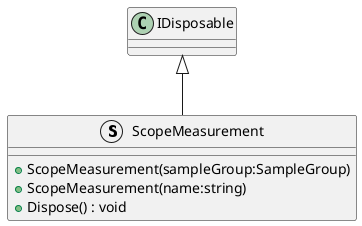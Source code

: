 @startuml
struct ScopeMeasurement {
    + ScopeMeasurement(sampleGroup:SampleGroup)
    + ScopeMeasurement(name:string)
    + Dispose() : void
}
IDisposable <|-- ScopeMeasurement
@enduml
